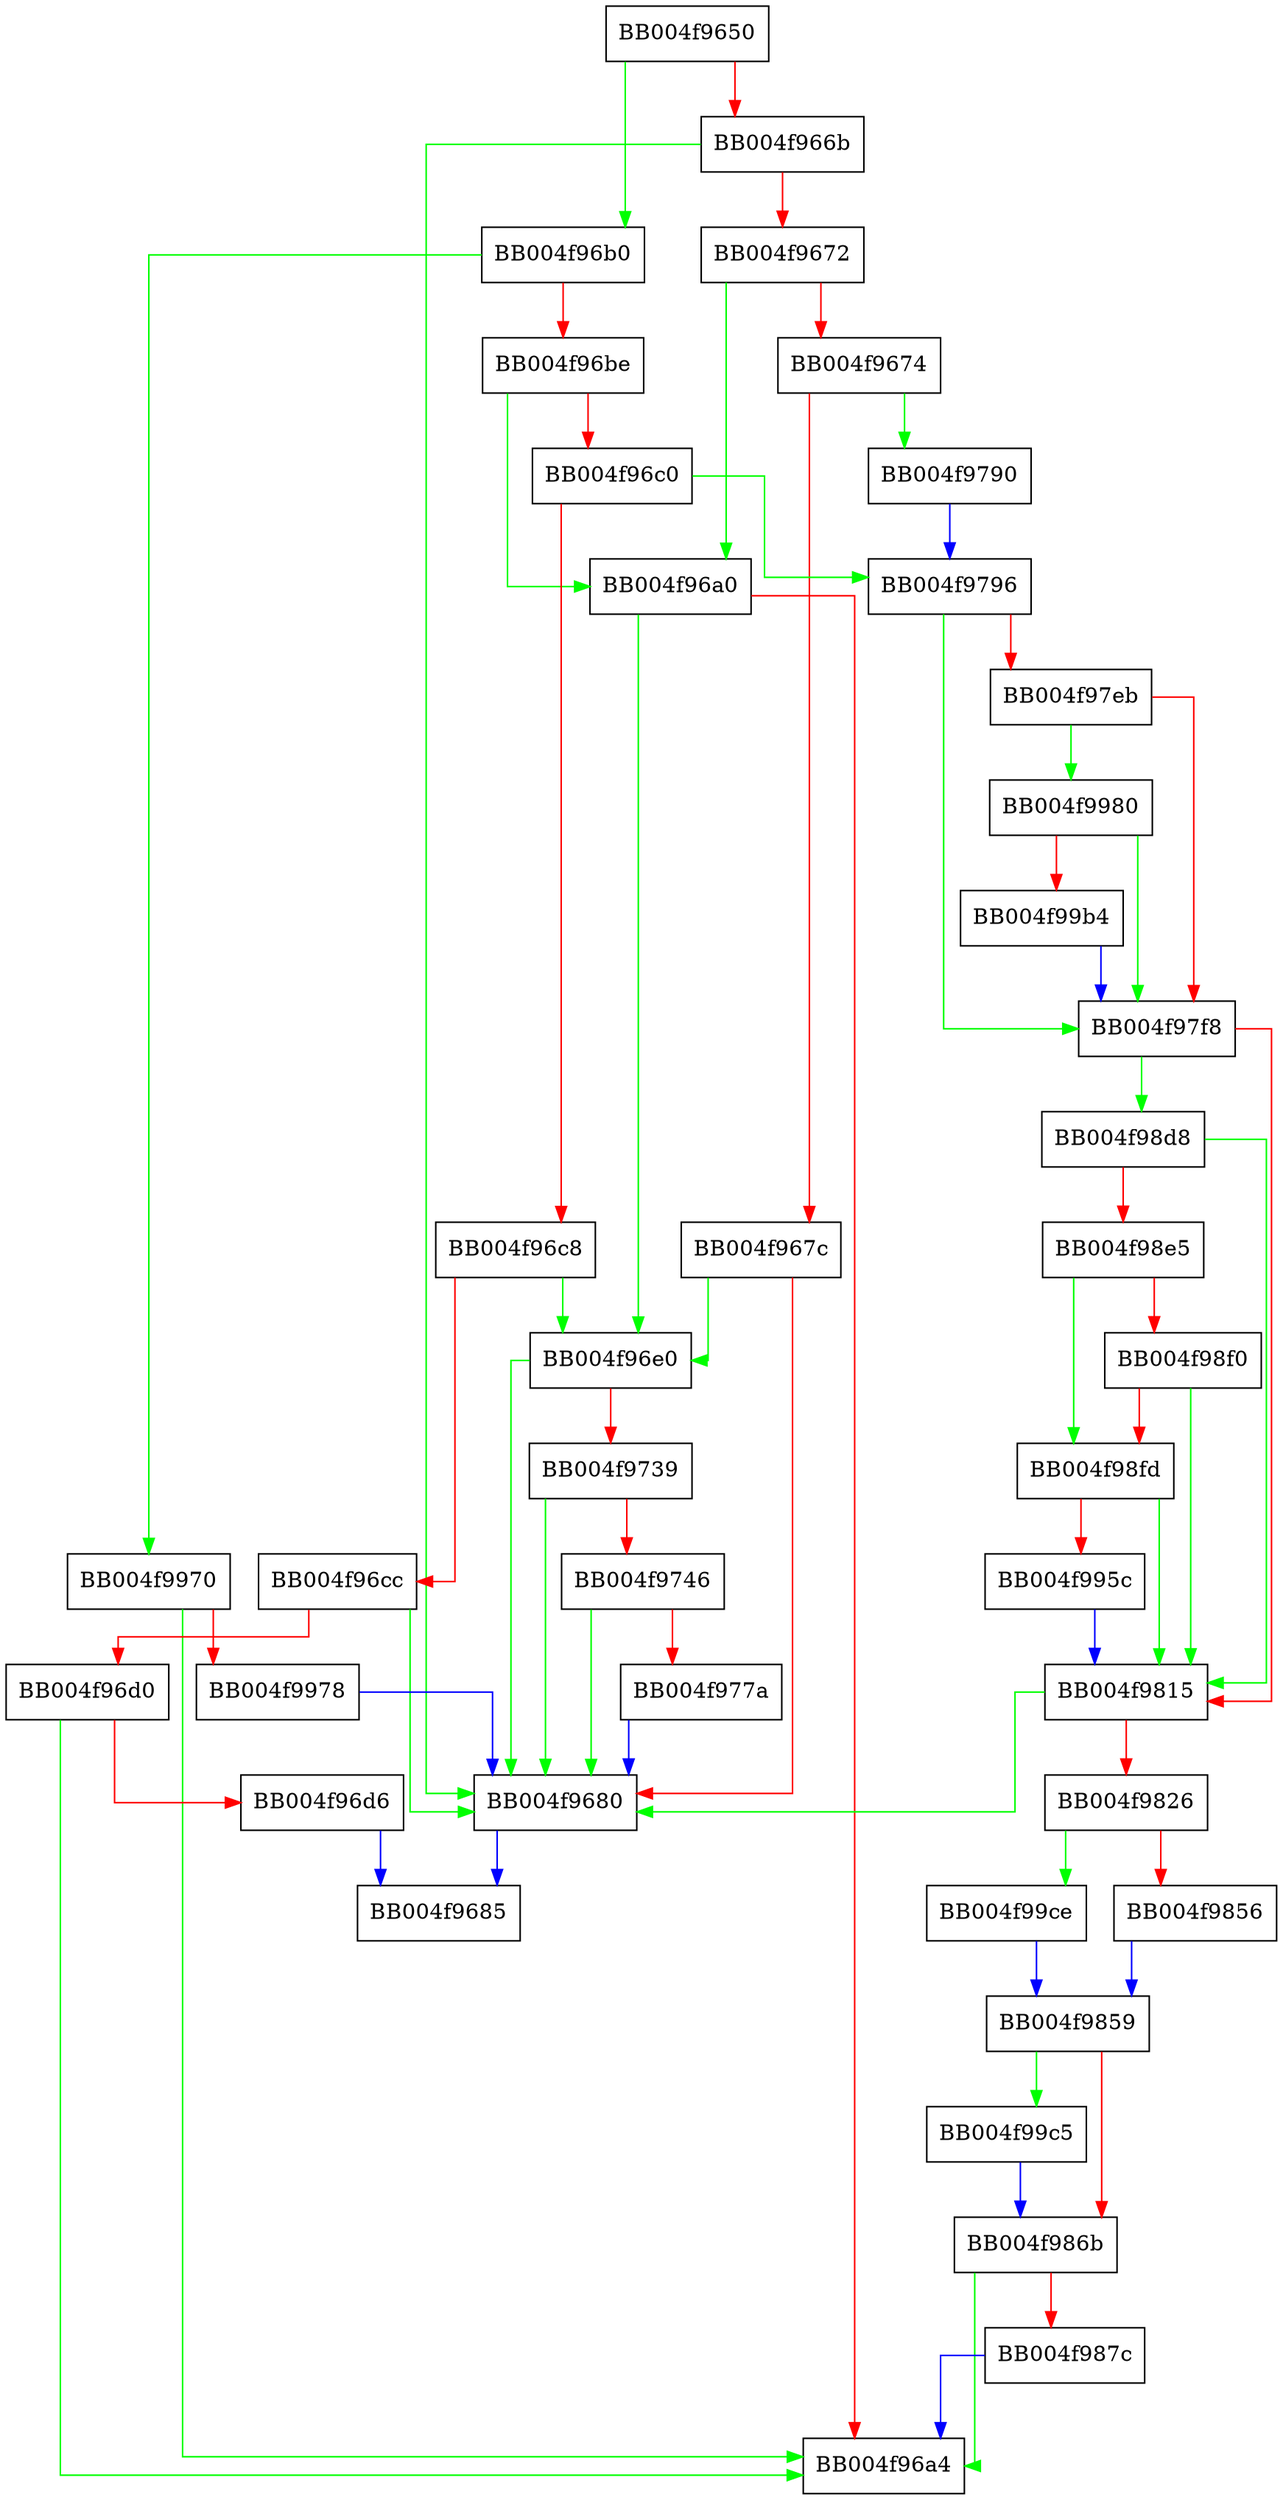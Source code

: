 digraph ch_start_terminating {
  node [shape="box"];
  graph [splines=ortho];
  BB004f9650 -> BB004f96b0 [color="green"];
  BB004f9650 -> BB004f966b [color="red"];
  BB004f966b -> BB004f9680 [color="green"];
  BB004f966b -> BB004f9672 [color="red"];
  BB004f9672 -> BB004f96a0 [color="green"];
  BB004f9672 -> BB004f9674 [color="red"];
  BB004f9674 -> BB004f9790 [color="green"];
  BB004f9674 -> BB004f967c [color="red"];
  BB004f967c -> BB004f96e0 [color="green"];
  BB004f967c -> BB004f9680 [color="red"];
  BB004f9680 -> BB004f9685 [color="blue"];
  BB004f96a0 -> BB004f96e0 [color="green"];
  BB004f96a0 -> BB004f96a4 [color="red"];
  BB004f96b0 -> BB004f9970 [color="green"];
  BB004f96b0 -> BB004f96be [color="red"];
  BB004f96be -> BB004f96a0 [color="green"];
  BB004f96be -> BB004f96c0 [color="red"];
  BB004f96c0 -> BB004f9796 [color="green"];
  BB004f96c0 -> BB004f96c8 [color="red"];
  BB004f96c8 -> BB004f96e0 [color="green"];
  BB004f96c8 -> BB004f96cc [color="red"];
  BB004f96cc -> BB004f9680 [color="green"];
  BB004f96cc -> BB004f96d0 [color="red"];
  BB004f96d0 -> BB004f96a4 [color="green"];
  BB004f96d0 -> BB004f96d6 [color="red"];
  BB004f96d6 -> BB004f9685 [color="blue"];
  BB004f96e0 -> BB004f9680 [color="green"];
  BB004f96e0 -> BB004f9739 [color="red"];
  BB004f9739 -> BB004f9680 [color="green"];
  BB004f9739 -> BB004f9746 [color="red"];
  BB004f9746 -> BB004f9680 [color="green"];
  BB004f9746 -> BB004f977a [color="red"];
  BB004f977a -> BB004f9680 [color="blue"];
  BB004f9790 -> BB004f9796 [color="blue"];
  BB004f9796 -> BB004f97f8 [color="green"];
  BB004f9796 -> BB004f97eb [color="red"];
  BB004f97eb -> BB004f9980 [color="green"];
  BB004f97eb -> BB004f97f8 [color="red"];
  BB004f97f8 -> BB004f98d8 [color="green"];
  BB004f97f8 -> BB004f9815 [color="red"];
  BB004f9815 -> BB004f9680 [color="green"];
  BB004f9815 -> BB004f9826 [color="red"];
  BB004f9826 -> BB004f99ce [color="green"];
  BB004f9826 -> BB004f9856 [color="red"];
  BB004f9856 -> BB004f9859 [color="blue"];
  BB004f9859 -> BB004f99c5 [color="green"];
  BB004f9859 -> BB004f986b [color="red"];
  BB004f986b -> BB004f96a4 [color="green"];
  BB004f986b -> BB004f987c [color="red"];
  BB004f987c -> BB004f96a4 [color="blue"];
  BB004f98d8 -> BB004f9815 [color="green"];
  BB004f98d8 -> BB004f98e5 [color="red"];
  BB004f98e5 -> BB004f98fd [color="green"];
  BB004f98e5 -> BB004f98f0 [color="red"];
  BB004f98f0 -> BB004f9815 [color="green"];
  BB004f98f0 -> BB004f98fd [color="red"];
  BB004f98fd -> BB004f9815 [color="green"];
  BB004f98fd -> BB004f995c [color="red"];
  BB004f995c -> BB004f9815 [color="blue"];
  BB004f9970 -> BB004f96a4 [color="green"];
  BB004f9970 -> BB004f9978 [color="red"];
  BB004f9978 -> BB004f9680 [color="blue"];
  BB004f9980 -> BB004f97f8 [color="green"];
  BB004f9980 -> BB004f99b4 [color="red"];
  BB004f99b4 -> BB004f97f8 [color="blue"];
  BB004f99c5 -> BB004f986b [color="blue"];
  BB004f99ce -> BB004f9859 [color="blue"];
}